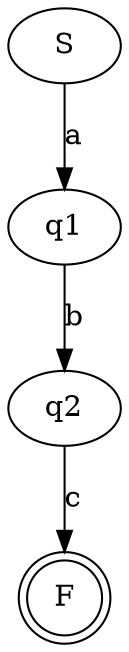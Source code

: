 digraph graphname {
S -> q1 [label=a];
F [shape=doublecircle]
q1 -> q2 [label=b];
q2 -> F [label=c];
}
